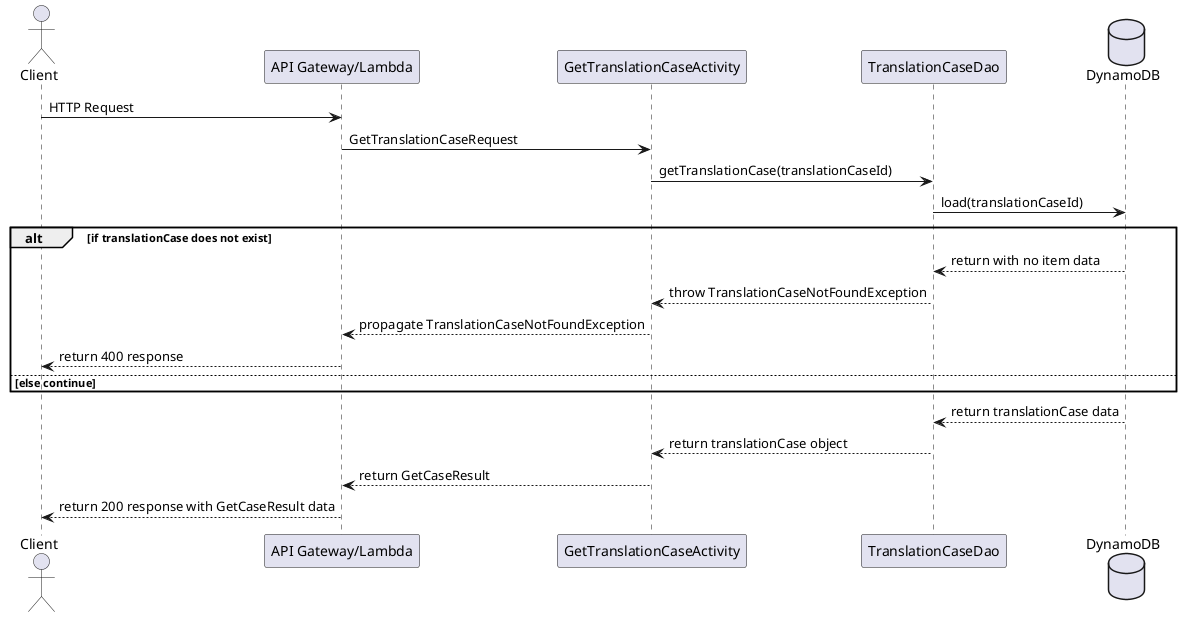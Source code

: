 @startuml

actor Client
participant "API Gateway/Lambda"
participant GetTranslationCaseActivity
participant TranslationCaseDao
database    DynamoDB

Client -> "API Gateway/Lambda" : HTTP Request
"API Gateway/Lambda" -> GetTranslationCaseActivity : GetTranslationCaseRequest
GetTranslationCaseActivity -> TranslationCaseDao : getTranslationCase(translationCaseId)
TranslationCaseDao -> DynamoDB : load(translationCaseId)

alt if translationCase does not exist
    DynamoDB --> TranslationCaseDao : return with no item data
    TranslationCaseDao --> GetTranslationCaseActivity : throw TranslationCaseNotFoundException
    GetTranslationCaseActivity --> "API Gateway/Lambda" : propagate TranslationCaseNotFoundException
    "API Gateway/Lambda" --> Client : return 400 response
else else continue
end

DynamoDB --> TranslationCaseDao : return translationCase data
TranslationCaseDao --> GetTranslationCaseActivity : return translationCase object
GetTranslationCaseActivity --> "API Gateway/Lambda" : return GetCaseResult
"API Gateway/Lambda" --> Client : return 200 response with GetCaseResult data

@enduml